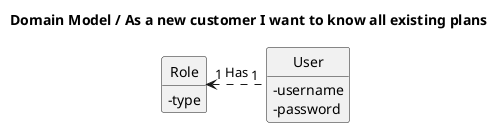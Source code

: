 @startuml
'https://plantuml.com/sequence-diagram

title Domain Model / As a new customer I want to know all existing plans

skinparam classAttributeIconSize 0
hide circle
hide methods

class User{
    -username
    -password

}


class Role{
    -type
}


Role "1" <.right. "1" User: Has

@enduml